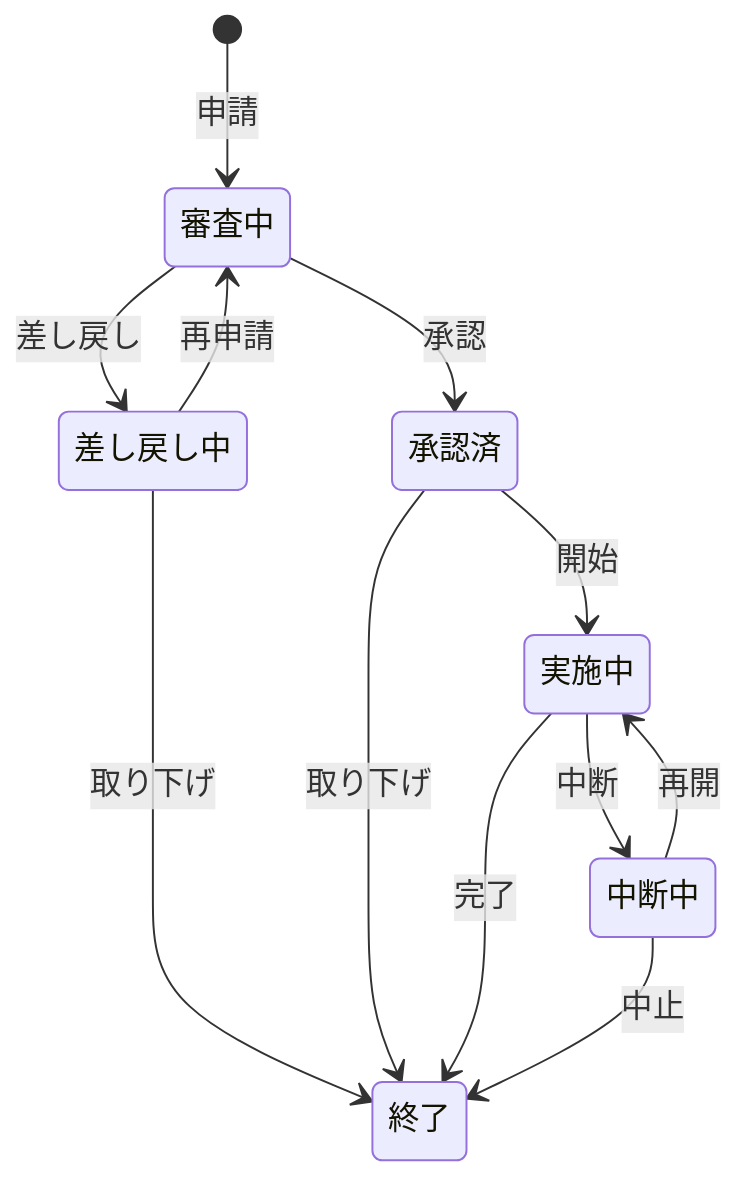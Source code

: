stateDiagram-v2
    [*] --> 審査中 : 申請
    審査中 --> 承認済 : 承認
    承認済 --> 実施中 : 開始
    実施中 --> 中断中 : 中断
    中断中 --> 実施中 : 再開
    審査中 --> 差し戻し中 : 差し戻し
    差し戻し中 --> 審査中 : 再申請
    差し戻し中 --> 終了 : 取り下げ
    承認済 --> 終了 : 取り下げ
    実施中 --> 終了 : 完了
    中断中 --> 終了 : 中止